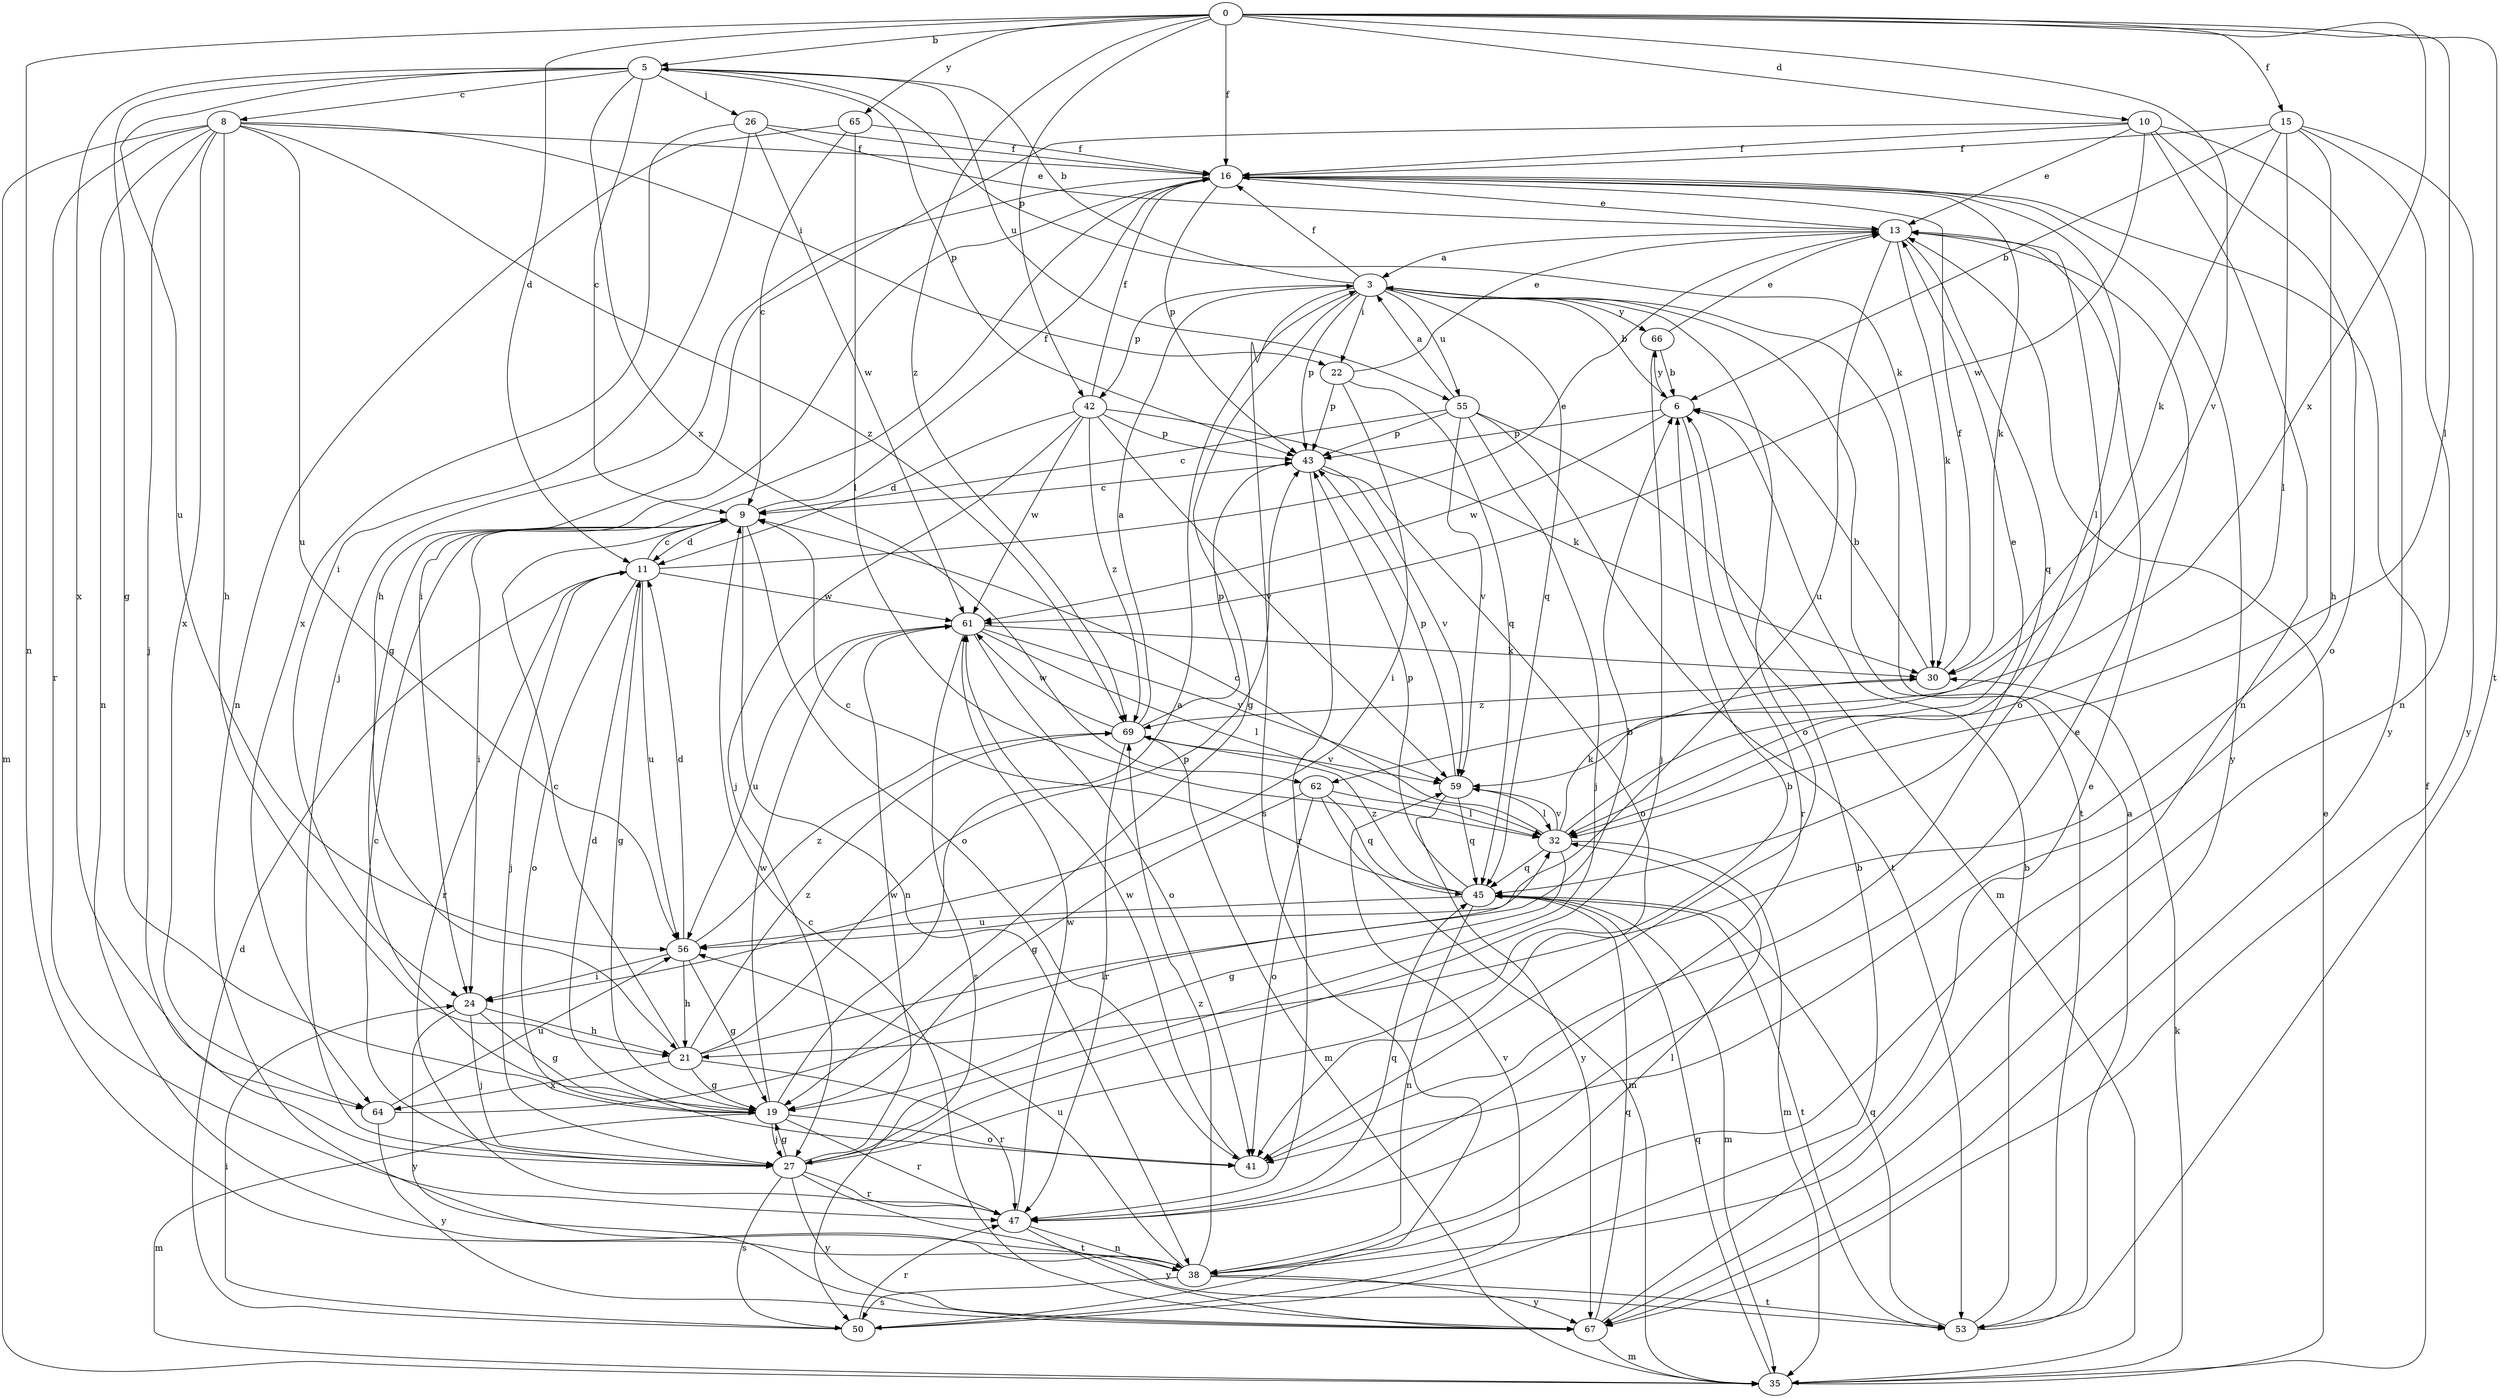 strict digraph  {
0;
3;
5;
6;
8;
9;
10;
11;
13;
15;
16;
19;
21;
22;
24;
26;
27;
30;
32;
35;
38;
41;
42;
43;
45;
47;
50;
53;
55;
56;
59;
61;
62;
64;
65;
66;
67;
69;
0 -> 5  [label=b];
0 -> 10  [label=d];
0 -> 11  [label=d];
0 -> 15  [label=f];
0 -> 16  [label=f];
0 -> 32  [label=l];
0 -> 38  [label=n];
0 -> 42  [label=p];
0 -> 53  [label=t];
0 -> 59  [label=v];
0 -> 62  [label=x];
0 -> 65  [label=y];
0 -> 69  [label=z];
3 -> 5  [label=b];
3 -> 6  [label=b];
3 -> 16  [label=f];
3 -> 19  [label=g];
3 -> 22  [label=i];
3 -> 41  [label=o];
3 -> 42  [label=p];
3 -> 43  [label=p];
3 -> 45  [label=q];
3 -> 50  [label=s];
3 -> 53  [label=t];
3 -> 55  [label=u];
3 -> 66  [label=y];
5 -> 8  [label=c];
5 -> 9  [label=c];
5 -> 19  [label=g];
5 -> 26  [label=j];
5 -> 30  [label=k];
5 -> 43  [label=p];
5 -> 55  [label=u];
5 -> 56  [label=u];
5 -> 62  [label=x];
5 -> 64  [label=x];
6 -> 43  [label=p];
6 -> 47  [label=r];
6 -> 61  [label=w];
6 -> 66  [label=y];
8 -> 16  [label=f];
8 -> 21  [label=h];
8 -> 22  [label=i];
8 -> 27  [label=j];
8 -> 35  [label=m];
8 -> 38  [label=n];
8 -> 47  [label=r];
8 -> 56  [label=u];
8 -> 64  [label=x];
8 -> 69  [label=z];
9 -> 11  [label=d];
9 -> 16  [label=f];
9 -> 24  [label=i];
9 -> 38  [label=n];
9 -> 41  [label=o];
10 -> 13  [label=e];
10 -> 16  [label=f];
10 -> 21  [label=h];
10 -> 38  [label=n];
10 -> 41  [label=o];
10 -> 61  [label=w];
10 -> 67  [label=y];
11 -> 9  [label=c];
11 -> 13  [label=e];
11 -> 19  [label=g];
11 -> 27  [label=j];
11 -> 41  [label=o];
11 -> 47  [label=r];
11 -> 56  [label=u];
11 -> 61  [label=w];
13 -> 3  [label=a];
13 -> 30  [label=k];
13 -> 41  [label=o];
13 -> 45  [label=q];
13 -> 56  [label=u];
15 -> 6  [label=b];
15 -> 16  [label=f];
15 -> 21  [label=h];
15 -> 30  [label=k];
15 -> 32  [label=l];
15 -> 38  [label=n];
15 -> 67  [label=y];
16 -> 13  [label=e];
16 -> 19  [label=g];
16 -> 24  [label=i];
16 -> 27  [label=j];
16 -> 30  [label=k];
16 -> 32  [label=l];
16 -> 43  [label=p];
16 -> 67  [label=y];
19 -> 3  [label=a];
19 -> 11  [label=d];
19 -> 27  [label=j];
19 -> 35  [label=m];
19 -> 41  [label=o];
19 -> 47  [label=r];
19 -> 61  [label=w];
21 -> 6  [label=b];
21 -> 9  [label=c];
21 -> 19  [label=g];
21 -> 43  [label=p];
21 -> 47  [label=r];
21 -> 64  [label=x];
21 -> 69  [label=z];
22 -> 13  [label=e];
22 -> 24  [label=i];
22 -> 43  [label=p];
22 -> 45  [label=q];
24 -> 19  [label=g];
24 -> 21  [label=h];
24 -> 27  [label=j];
24 -> 67  [label=y];
26 -> 13  [label=e];
26 -> 16  [label=f];
26 -> 24  [label=i];
26 -> 61  [label=w];
26 -> 64  [label=x];
27 -> 6  [label=b];
27 -> 9  [label=c];
27 -> 19  [label=g];
27 -> 47  [label=r];
27 -> 50  [label=s];
27 -> 53  [label=t];
27 -> 61  [label=w];
27 -> 67  [label=y];
30 -> 6  [label=b];
30 -> 16  [label=f];
30 -> 69  [label=z];
32 -> 9  [label=c];
32 -> 13  [label=e];
32 -> 19  [label=g];
32 -> 30  [label=k];
32 -> 35  [label=m];
32 -> 45  [label=q];
32 -> 59  [label=v];
35 -> 13  [label=e];
35 -> 16  [label=f];
35 -> 30  [label=k];
35 -> 45  [label=q];
38 -> 32  [label=l];
38 -> 50  [label=s];
38 -> 53  [label=t];
38 -> 56  [label=u];
38 -> 67  [label=y];
38 -> 69  [label=z];
41 -> 61  [label=w];
42 -> 11  [label=d];
42 -> 16  [label=f];
42 -> 27  [label=j];
42 -> 30  [label=k];
42 -> 43  [label=p];
42 -> 59  [label=v];
42 -> 61  [label=w];
42 -> 69  [label=z];
43 -> 9  [label=c];
43 -> 41  [label=o];
43 -> 47  [label=r];
43 -> 59  [label=v];
45 -> 9  [label=c];
45 -> 35  [label=m];
45 -> 38  [label=n];
45 -> 43  [label=p];
45 -> 53  [label=t];
45 -> 56  [label=u];
45 -> 69  [label=z];
47 -> 13  [label=e];
47 -> 38  [label=n];
47 -> 45  [label=q];
47 -> 61  [label=w];
47 -> 67  [label=y];
50 -> 6  [label=b];
50 -> 11  [label=d];
50 -> 24  [label=i];
50 -> 47  [label=r];
50 -> 59  [label=v];
53 -> 3  [label=a];
53 -> 6  [label=b];
53 -> 45  [label=q];
55 -> 3  [label=a];
55 -> 9  [label=c];
55 -> 27  [label=j];
55 -> 35  [label=m];
55 -> 43  [label=p];
55 -> 53  [label=t];
55 -> 59  [label=v];
56 -> 11  [label=d];
56 -> 19  [label=g];
56 -> 21  [label=h];
56 -> 24  [label=i];
56 -> 69  [label=z];
59 -> 32  [label=l];
59 -> 43  [label=p];
59 -> 45  [label=q];
59 -> 67  [label=y];
61 -> 30  [label=k];
61 -> 32  [label=l];
61 -> 41  [label=o];
61 -> 50  [label=s];
61 -> 56  [label=u];
61 -> 59  [label=v];
62 -> 19  [label=g];
62 -> 32  [label=l];
62 -> 35  [label=m];
62 -> 41  [label=o];
62 -> 45  [label=q];
64 -> 32  [label=l];
64 -> 56  [label=u];
64 -> 67  [label=y];
65 -> 9  [label=c];
65 -> 16  [label=f];
65 -> 32  [label=l];
65 -> 38  [label=n];
66 -> 6  [label=b];
66 -> 13  [label=e];
66 -> 27  [label=j];
67 -> 9  [label=c];
67 -> 13  [label=e];
67 -> 35  [label=m];
67 -> 45  [label=q];
69 -> 3  [label=a];
69 -> 35  [label=m];
69 -> 43  [label=p];
69 -> 47  [label=r];
69 -> 59  [label=v];
69 -> 61  [label=w];
}
